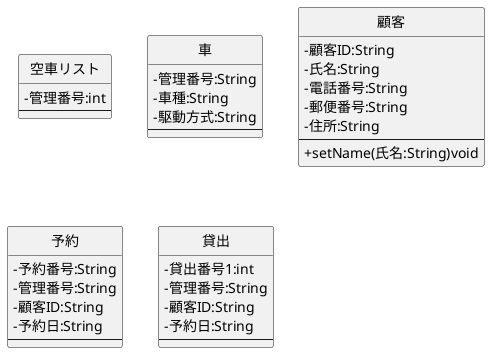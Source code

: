 @startuml
skinparam classAttributeIconSize 0
class 空車リスト{
- 管理番号:int
---
}
class 車 {
- 管理番号:String
- 車種:String
- 駆動方式:String
---
}
class 顧客 {
- 顧客ID:String
- 氏名:String
- 電話番号:String
- 郵便番号:String
- 住所:String
---
+ setName(氏名:String)void
}
class 予約 {
- 予約番号:String
- 管理番号:String
- 顧客ID:String
- 予約日:String
---
}
class 貸出 {
- 貸出番号1:int
- 管理番号:String
- 顧客ID:String
- 予約日:String
---
}
hide 空車リスト circle
hide 車 circle
hide 顧客 circle
hide 予約 circle
hide 貸出 circle
@enduml